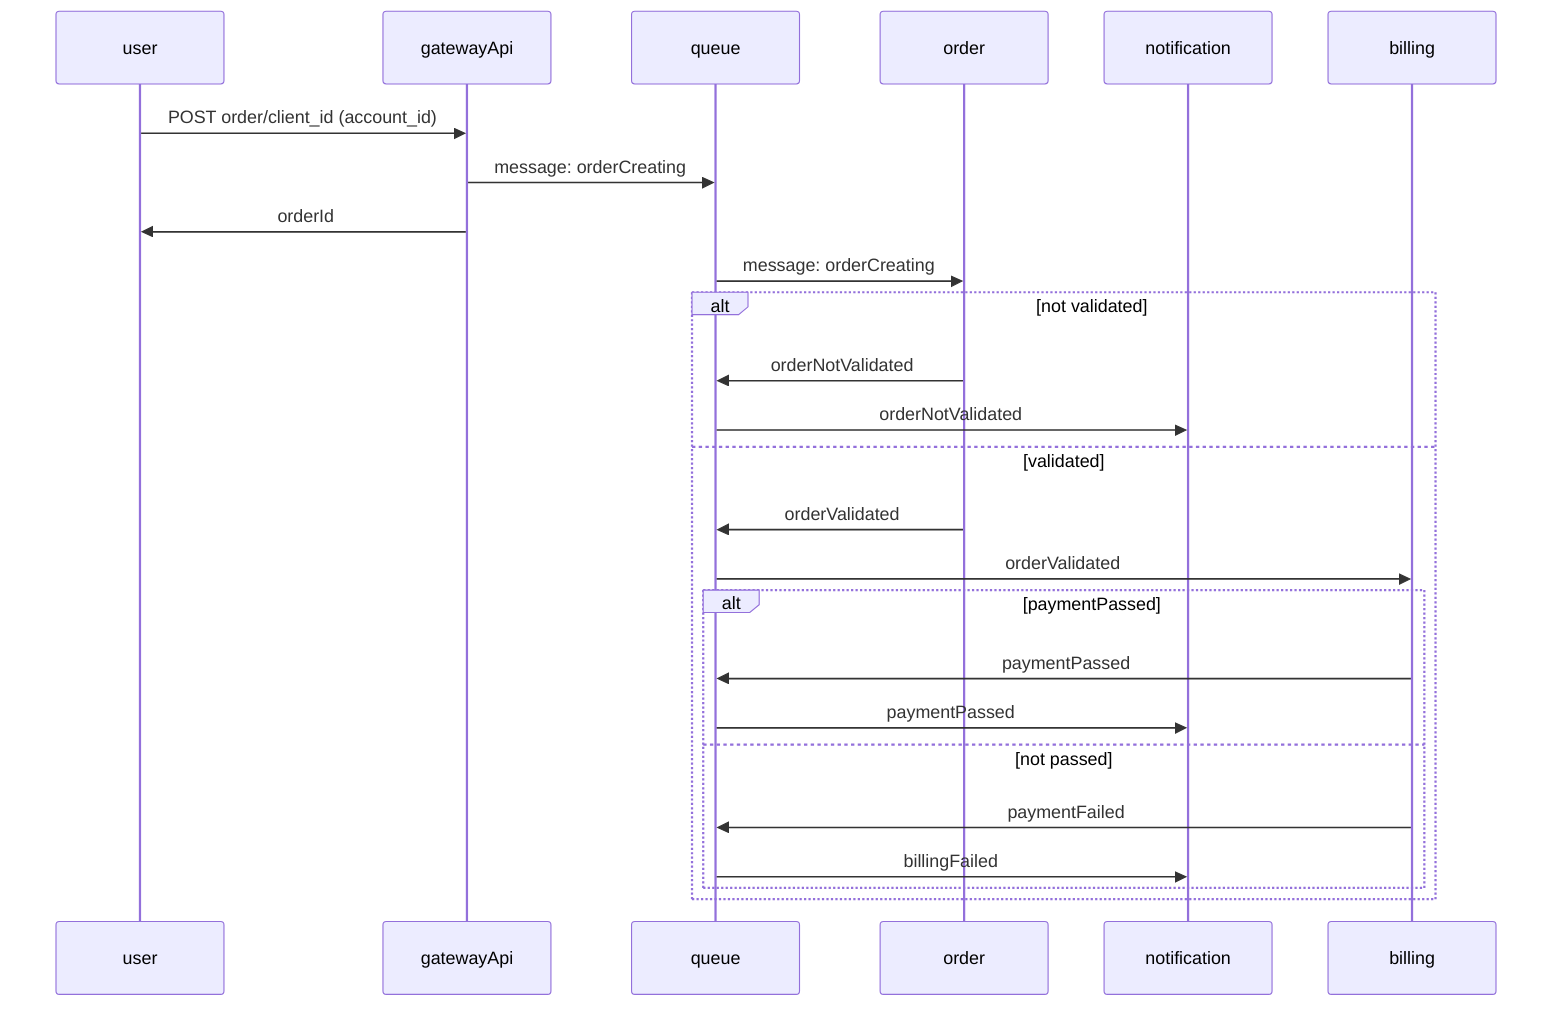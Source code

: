 sequenceDiagram
    user ->> gatewayApi: POST order/client_id (account_id)
    gatewayApi ->> queue: message: orderCreating 
    gatewayApi ->> user: orderId
    queue ->> order: message: orderCreating
    alt not validated
   
    order ->> queue: orderNotValidated
    queue ->> notification: orderNotValidated
    else validated
    order ->> queue: orderValidated
    queue ->> billing: orderValidated  
    alt paymentPassed
    billing ->> queue: paymentPassed
    queue ->> notification: paymentPassed
    else not passed
    billing ->> queue: paymentFailed
    queue ->> notification: billingFailed
    end
   end